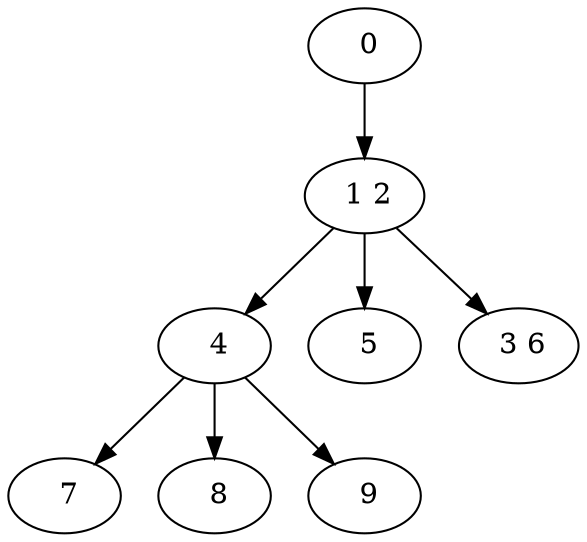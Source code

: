 digraph mytree {
" 0" -> " 1 2";
" 1 2" -> " 4";
" 1 2" -> " 5";
" 1 2" -> " 3 6";
" 4" -> " 7";
" 4" -> " 8";
" 4" -> " 9";
" 7";
" 8";
" 9";
" 5";
" 3 6";
}
